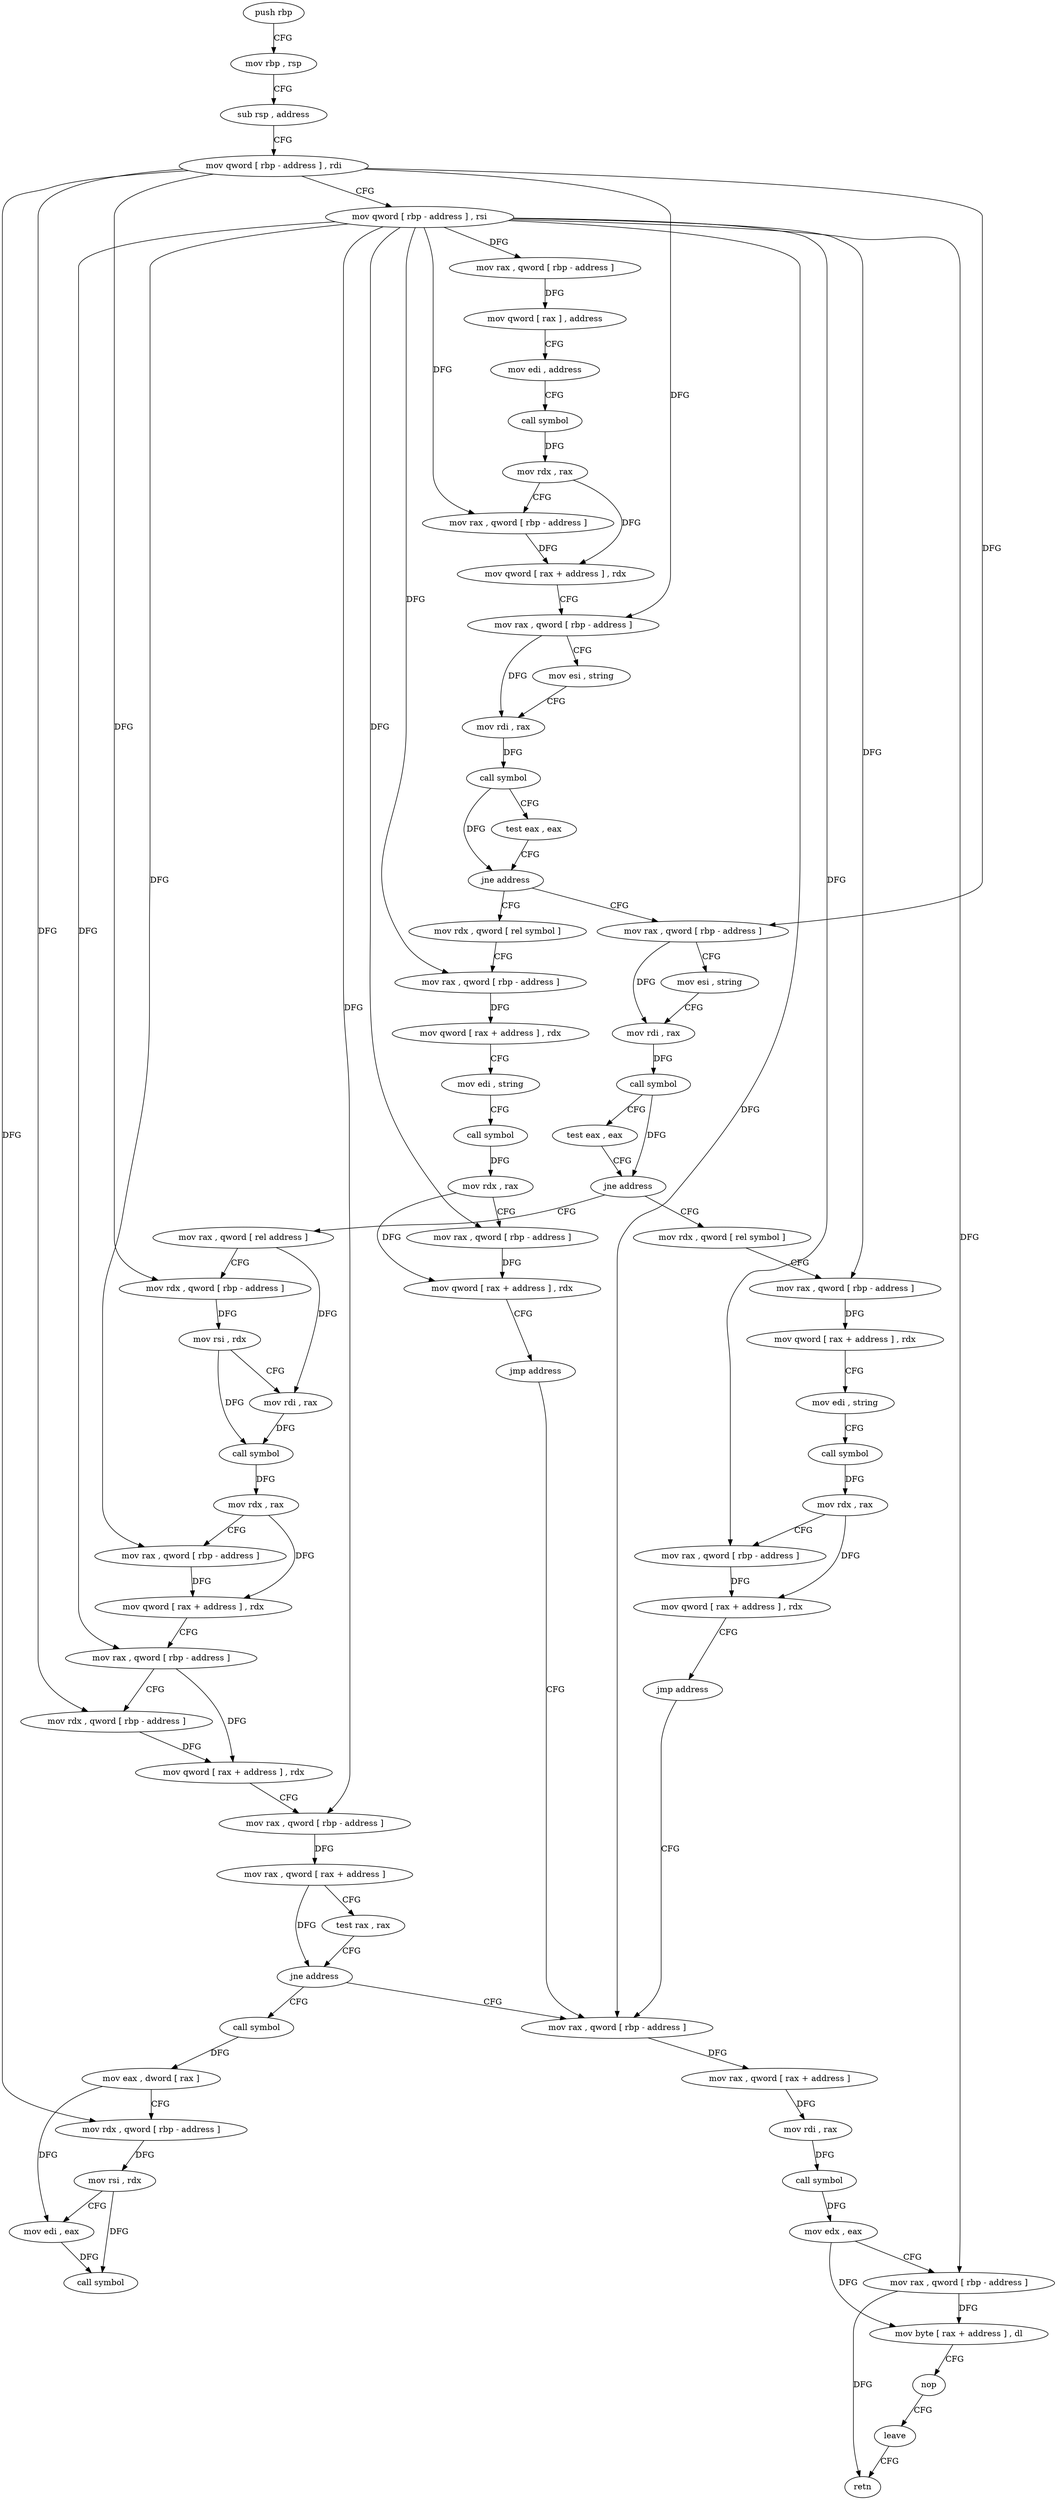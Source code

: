 digraph "func" {
"4275134" [label = "push rbp" ]
"4275135" [label = "mov rbp , rsp" ]
"4275138" [label = "sub rsp , address" ]
"4275142" [label = "mov qword [ rbp - address ] , rdi" ]
"4275146" [label = "mov qword [ rbp - address ] , rsi" ]
"4275150" [label = "mov rax , qword [ rbp - address ]" ]
"4275154" [label = "mov qword [ rax ] , address" ]
"4275161" [label = "mov edi , address" ]
"4275166" [label = "call symbol" ]
"4275171" [label = "mov rdx , rax" ]
"4275174" [label = "mov rax , qword [ rbp - address ]" ]
"4275178" [label = "mov qword [ rax + address ] , rdx" ]
"4275182" [label = "mov rax , qword [ rbp - address ]" ]
"4275186" [label = "mov esi , string" ]
"4275191" [label = "mov rdi , rax" ]
"4275194" [label = "call symbol" ]
"4275199" [label = "test eax , eax" ]
"4275201" [label = "jne address" ]
"4275244" [label = "mov rax , qword [ rbp - address ]" ]
"4275203" [label = "mov rdx , qword [ rel symbol ]" ]
"4275248" [label = "mov esi , string" ]
"4275253" [label = "mov rdi , rax" ]
"4275256" [label = "call symbol" ]
"4275261" [label = "test eax , eax" ]
"4275263" [label = "jne address" ]
"4275303" [label = "mov rax , qword [ rel address ]" ]
"4275265" [label = "mov rdx , qword [ rel symbol ]" ]
"4275210" [label = "mov rax , qword [ rbp - address ]" ]
"4275214" [label = "mov qword [ rax + address ] , rdx" ]
"4275218" [label = "mov edi , string" ]
"4275223" [label = "call symbol" ]
"4275228" [label = "mov rdx , rax" ]
"4275231" [label = "mov rax , qword [ rbp - address ]" ]
"4275235" [label = "mov qword [ rax + address ] , rdx" ]
"4275239" [label = "jmp address" ]
"4275382" [label = "mov rax , qword [ rbp - address ]" ]
"4275310" [label = "mov rdx , qword [ rbp - address ]" ]
"4275314" [label = "mov rsi , rdx" ]
"4275317" [label = "mov rdi , rax" ]
"4275320" [label = "call symbol" ]
"4275325" [label = "mov rdx , rax" ]
"4275328" [label = "mov rax , qword [ rbp - address ]" ]
"4275332" [label = "mov qword [ rax + address ] , rdx" ]
"4275336" [label = "mov rax , qword [ rbp - address ]" ]
"4275340" [label = "mov rdx , qword [ rbp - address ]" ]
"4275344" [label = "mov qword [ rax + address ] , rdx" ]
"4275348" [label = "mov rax , qword [ rbp - address ]" ]
"4275352" [label = "mov rax , qword [ rax + address ]" ]
"4275356" [label = "test rax , rax" ]
"4275359" [label = "jne address" ]
"4275361" [label = "call symbol" ]
"4275272" [label = "mov rax , qword [ rbp - address ]" ]
"4275276" [label = "mov qword [ rax + address ] , rdx" ]
"4275280" [label = "mov edi , string" ]
"4275285" [label = "call symbol" ]
"4275290" [label = "mov rdx , rax" ]
"4275293" [label = "mov rax , qword [ rbp - address ]" ]
"4275297" [label = "mov qword [ rax + address ] , rdx" ]
"4275301" [label = "jmp address" ]
"4275386" [label = "mov rax , qword [ rax + address ]" ]
"4275390" [label = "mov rdi , rax" ]
"4275393" [label = "call symbol" ]
"4275398" [label = "mov edx , eax" ]
"4275400" [label = "mov rax , qword [ rbp - address ]" ]
"4275404" [label = "mov byte [ rax + address ] , dl" ]
"4275407" [label = "nop" ]
"4275408" [label = "leave" ]
"4275409" [label = "retn" ]
"4275366" [label = "mov eax , dword [ rax ]" ]
"4275368" [label = "mov rdx , qword [ rbp - address ]" ]
"4275372" [label = "mov rsi , rdx" ]
"4275375" [label = "mov edi , eax" ]
"4275377" [label = "call symbol" ]
"4275134" -> "4275135" [ label = "CFG" ]
"4275135" -> "4275138" [ label = "CFG" ]
"4275138" -> "4275142" [ label = "CFG" ]
"4275142" -> "4275146" [ label = "CFG" ]
"4275142" -> "4275182" [ label = "DFG" ]
"4275142" -> "4275244" [ label = "DFG" ]
"4275142" -> "4275310" [ label = "DFG" ]
"4275142" -> "4275340" [ label = "DFG" ]
"4275142" -> "4275368" [ label = "DFG" ]
"4275146" -> "4275150" [ label = "DFG" ]
"4275146" -> "4275174" [ label = "DFG" ]
"4275146" -> "4275210" [ label = "DFG" ]
"4275146" -> "4275231" [ label = "DFG" ]
"4275146" -> "4275328" [ label = "DFG" ]
"4275146" -> "4275336" [ label = "DFG" ]
"4275146" -> "4275348" [ label = "DFG" ]
"4275146" -> "4275272" [ label = "DFG" ]
"4275146" -> "4275293" [ label = "DFG" ]
"4275146" -> "4275382" [ label = "DFG" ]
"4275146" -> "4275400" [ label = "DFG" ]
"4275150" -> "4275154" [ label = "DFG" ]
"4275154" -> "4275161" [ label = "CFG" ]
"4275161" -> "4275166" [ label = "CFG" ]
"4275166" -> "4275171" [ label = "DFG" ]
"4275171" -> "4275174" [ label = "CFG" ]
"4275171" -> "4275178" [ label = "DFG" ]
"4275174" -> "4275178" [ label = "DFG" ]
"4275178" -> "4275182" [ label = "CFG" ]
"4275182" -> "4275186" [ label = "CFG" ]
"4275182" -> "4275191" [ label = "DFG" ]
"4275186" -> "4275191" [ label = "CFG" ]
"4275191" -> "4275194" [ label = "DFG" ]
"4275194" -> "4275199" [ label = "CFG" ]
"4275194" -> "4275201" [ label = "DFG" ]
"4275199" -> "4275201" [ label = "CFG" ]
"4275201" -> "4275244" [ label = "CFG" ]
"4275201" -> "4275203" [ label = "CFG" ]
"4275244" -> "4275248" [ label = "CFG" ]
"4275244" -> "4275253" [ label = "DFG" ]
"4275203" -> "4275210" [ label = "CFG" ]
"4275248" -> "4275253" [ label = "CFG" ]
"4275253" -> "4275256" [ label = "DFG" ]
"4275256" -> "4275261" [ label = "CFG" ]
"4275256" -> "4275263" [ label = "DFG" ]
"4275261" -> "4275263" [ label = "CFG" ]
"4275263" -> "4275303" [ label = "CFG" ]
"4275263" -> "4275265" [ label = "CFG" ]
"4275303" -> "4275310" [ label = "CFG" ]
"4275303" -> "4275317" [ label = "DFG" ]
"4275265" -> "4275272" [ label = "CFG" ]
"4275210" -> "4275214" [ label = "DFG" ]
"4275214" -> "4275218" [ label = "CFG" ]
"4275218" -> "4275223" [ label = "CFG" ]
"4275223" -> "4275228" [ label = "DFG" ]
"4275228" -> "4275231" [ label = "CFG" ]
"4275228" -> "4275235" [ label = "DFG" ]
"4275231" -> "4275235" [ label = "DFG" ]
"4275235" -> "4275239" [ label = "CFG" ]
"4275239" -> "4275382" [ label = "CFG" ]
"4275382" -> "4275386" [ label = "DFG" ]
"4275310" -> "4275314" [ label = "DFG" ]
"4275314" -> "4275317" [ label = "CFG" ]
"4275314" -> "4275320" [ label = "DFG" ]
"4275317" -> "4275320" [ label = "DFG" ]
"4275320" -> "4275325" [ label = "DFG" ]
"4275325" -> "4275328" [ label = "CFG" ]
"4275325" -> "4275332" [ label = "DFG" ]
"4275328" -> "4275332" [ label = "DFG" ]
"4275332" -> "4275336" [ label = "CFG" ]
"4275336" -> "4275340" [ label = "CFG" ]
"4275336" -> "4275344" [ label = "DFG" ]
"4275340" -> "4275344" [ label = "DFG" ]
"4275344" -> "4275348" [ label = "CFG" ]
"4275348" -> "4275352" [ label = "DFG" ]
"4275352" -> "4275356" [ label = "CFG" ]
"4275352" -> "4275359" [ label = "DFG" ]
"4275356" -> "4275359" [ label = "CFG" ]
"4275359" -> "4275382" [ label = "CFG" ]
"4275359" -> "4275361" [ label = "CFG" ]
"4275361" -> "4275366" [ label = "DFG" ]
"4275272" -> "4275276" [ label = "DFG" ]
"4275276" -> "4275280" [ label = "CFG" ]
"4275280" -> "4275285" [ label = "CFG" ]
"4275285" -> "4275290" [ label = "DFG" ]
"4275290" -> "4275293" [ label = "CFG" ]
"4275290" -> "4275297" [ label = "DFG" ]
"4275293" -> "4275297" [ label = "DFG" ]
"4275297" -> "4275301" [ label = "CFG" ]
"4275301" -> "4275382" [ label = "CFG" ]
"4275386" -> "4275390" [ label = "DFG" ]
"4275390" -> "4275393" [ label = "DFG" ]
"4275393" -> "4275398" [ label = "DFG" ]
"4275398" -> "4275400" [ label = "CFG" ]
"4275398" -> "4275404" [ label = "DFG" ]
"4275400" -> "4275404" [ label = "DFG" ]
"4275400" -> "4275409" [ label = "DFG" ]
"4275404" -> "4275407" [ label = "CFG" ]
"4275407" -> "4275408" [ label = "CFG" ]
"4275408" -> "4275409" [ label = "CFG" ]
"4275366" -> "4275368" [ label = "CFG" ]
"4275366" -> "4275375" [ label = "DFG" ]
"4275368" -> "4275372" [ label = "DFG" ]
"4275372" -> "4275375" [ label = "CFG" ]
"4275372" -> "4275377" [ label = "DFG" ]
"4275375" -> "4275377" [ label = "DFG" ]
}
